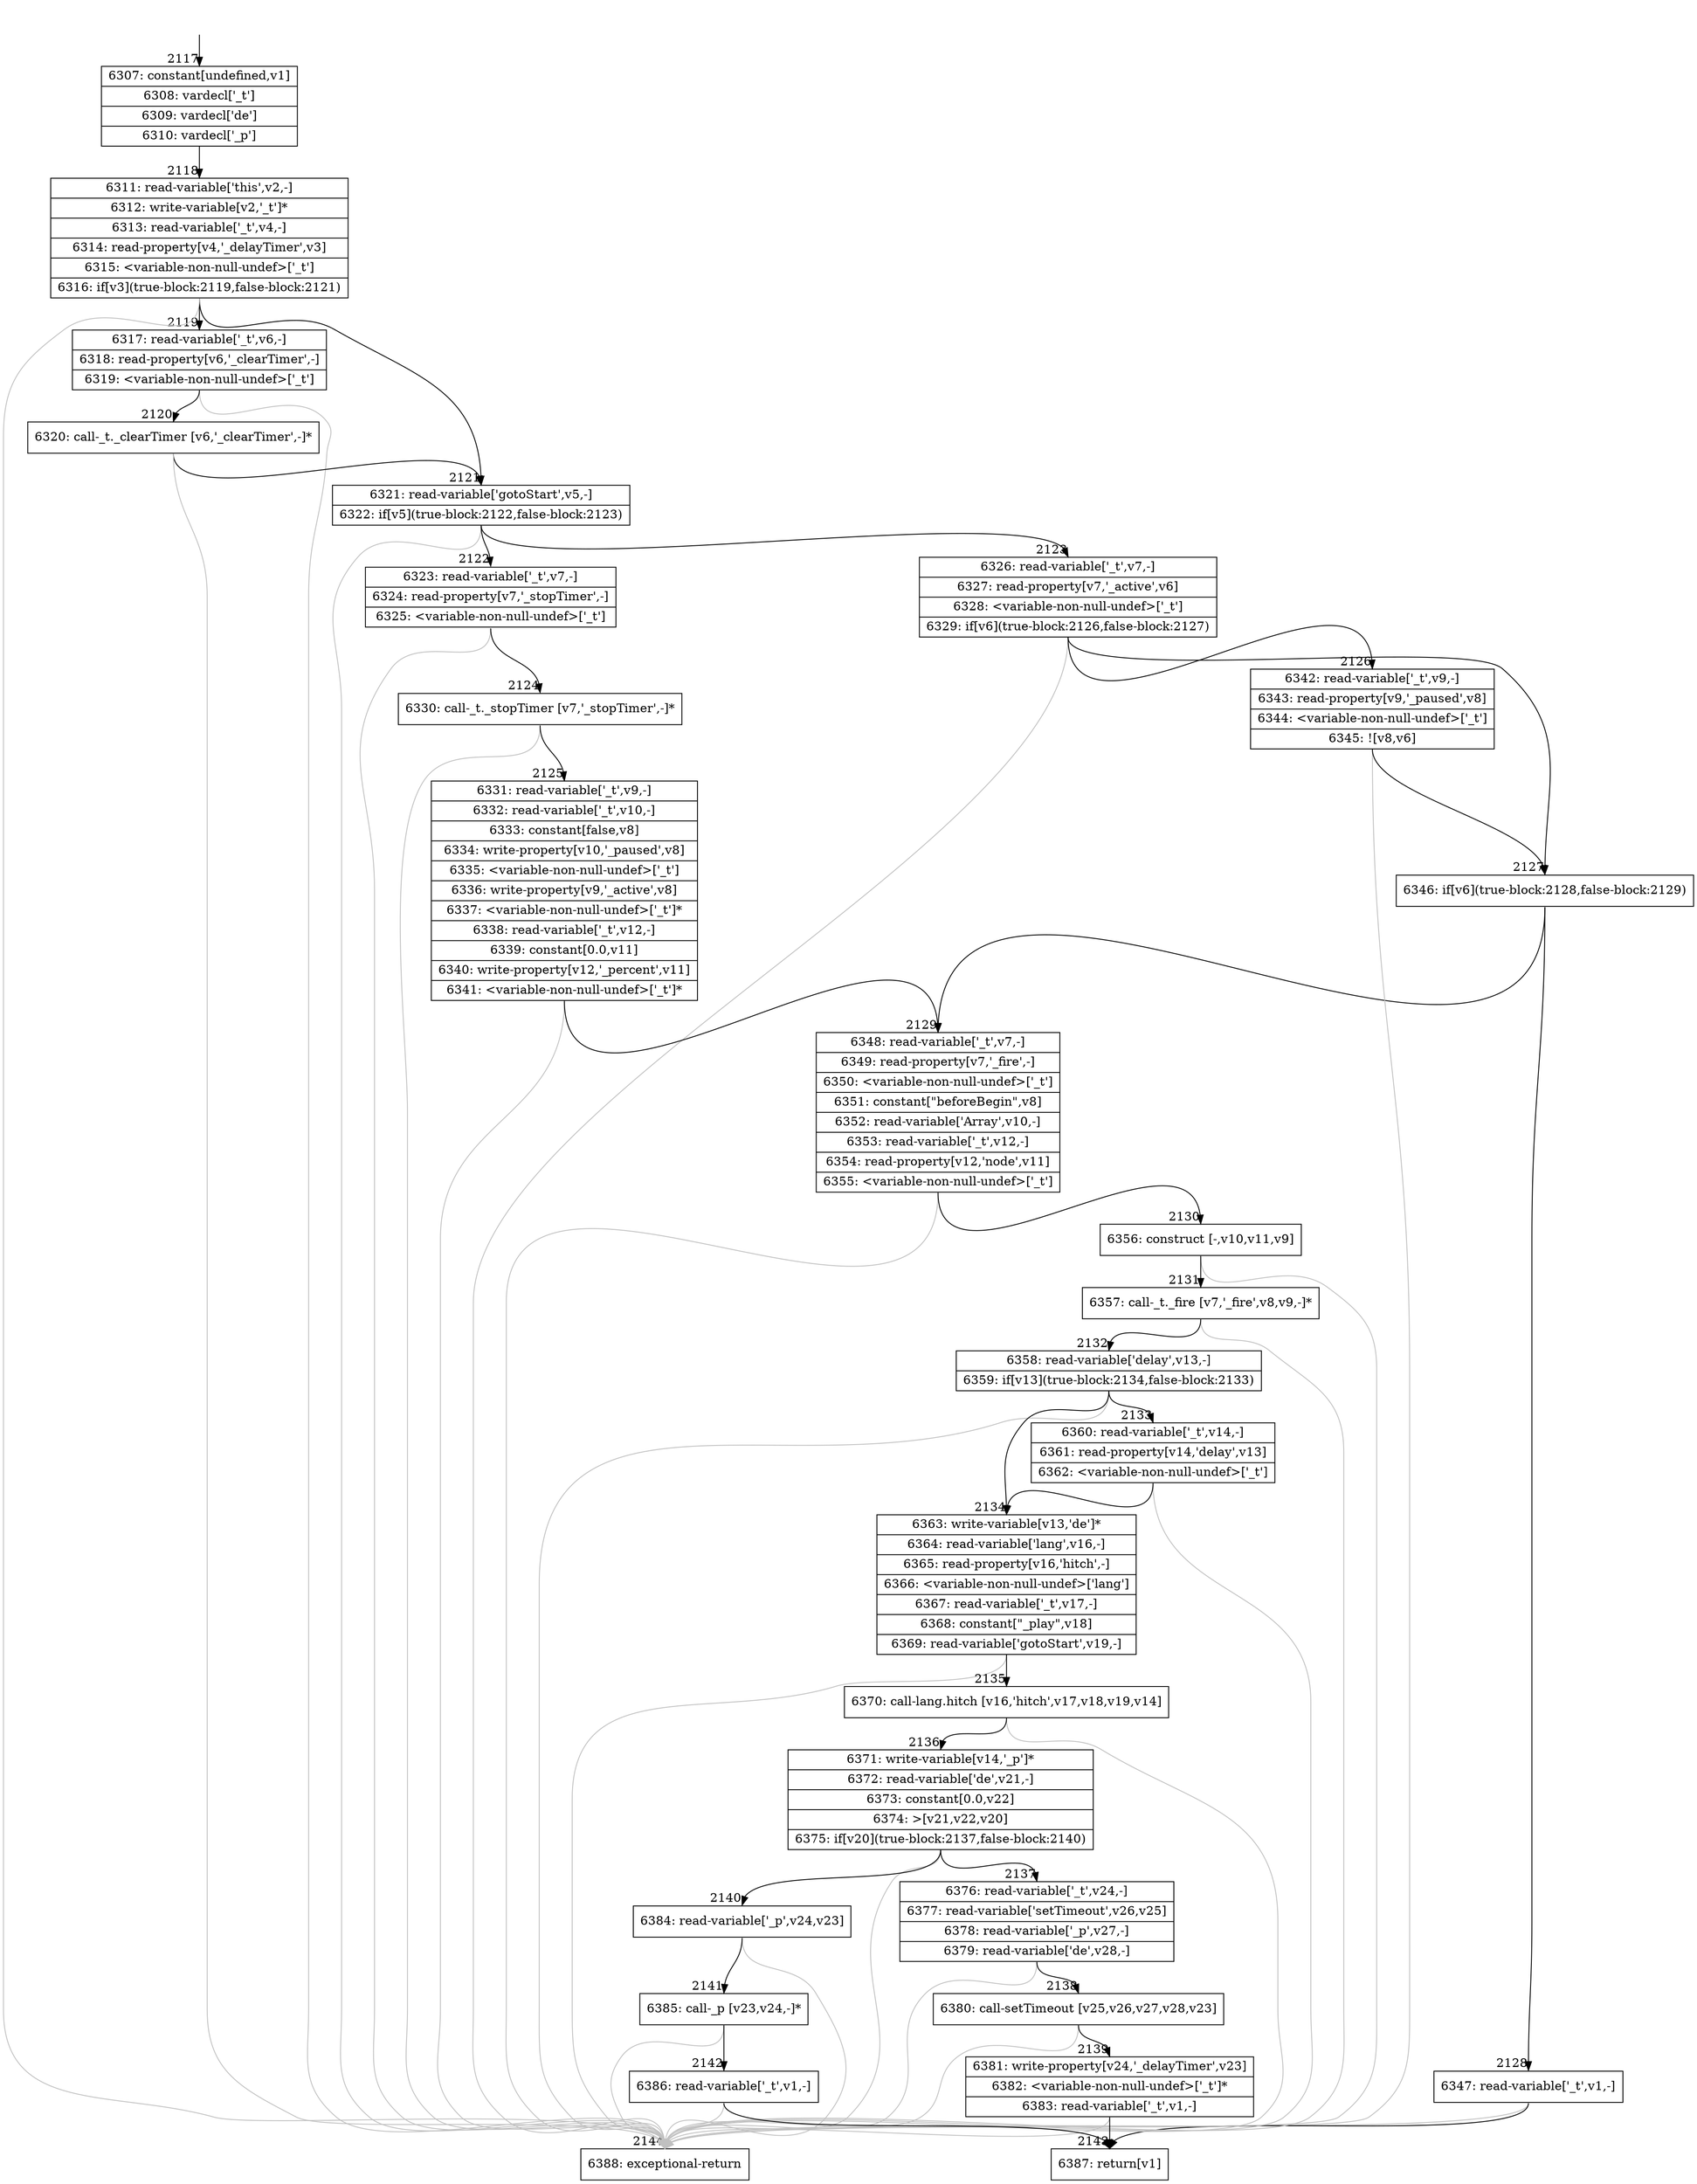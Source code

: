 digraph {
rankdir="TD"
BB_entry122[shape=none,label=""];
BB_entry122 -> BB2117 [tailport=s, headport=n, headlabel="    2117"]
BB2117 [shape=record label="{6307: constant[undefined,v1]|6308: vardecl['_t']|6309: vardecl['de']|6310: vardecl['_p']}" ] 
BB2117 -> BB2118 [tailport=s, headport=n, headlabel="      2118"]
BB2118 [shape=record label="{6311: read-variable['this',v2,-]|6312: write-variable[v2,'_t']*|6313: read-variable['_t',v4,-]|6314: read-property[v4,'_delayTimer',v3]|6315: \<variable-non-null-undef\>['_t']|6316: if[v3](true-block:2119,false-block:2121)}" ] 
BB2118 -> BB2119 [tailport=s, headport=n, headlabel="      2119"]
BB2118 -> BB2121 [tailport=s, headport=n, headlabel="      2121"]
BB2118 -> BB2144 [tailport=s, headport=n, color=gray, headlabel="      2144"]
BB2119 [shape=record label="{6317: read-variable['_t',v6,-]|6318: read-property[v6,'_clearTimer',-]|6319: \<variable-non-null-undef\>['_t']}" ] 
BB2119 -> BB2120 [tailport=s, headport=n, headlabel="      2120"]
BB2119 -> BB2144 [tailport=s, headport=n, color=gray]
BB2120 [shape=record label="{6320: call-_t._clearTimer [v6,'_clearTimer',-]*}" ] 
BB2120 -> BB2121 [tailport=s, headport=n]
BB2120 -> BB2144 [tailport=s, headport=n, color=gray]
BB2121 [shape=record label="{6321: read-variable['gotoStart',v5,-]|6322: if[v5](true-block:2122,false-block:2123)}" ] 
BB2121 -> BB2122 [tailport=s, headport=n, headlabel="      2122"]
BB2121 -> BB2123 [tailport=s, headport=n, headlabel="      2123"]
BB2121 -> BB2144 [tailport=s, headport=n, color=gray]
BB2122 [shape=record label="{6323: read-variable['_t',v7,-]|6324: read-property[v7,'_stopTimer',-]|6325: \<variable-non-null-undef\>['_t']}" ] 
BB2122 -> BB2124 [tailport=s, headport=n, headlabel="      2124"]
BB2122 -> BB2144 [tailport=s, headport=n, color=gray]
BB2123 [shape=record label="{6326: read-variable['_t',v7,-]|6327: read-property[v7,'_active',v6]|6328: \<variable-non-null-undef\>['_t']|6329: if[v6](true-block:2126,false-block:2127)}" ] 
BB2123 -> BB2127 [tailport=s, headport=n, headlabel="      2127"]
BB2123 -> BB2126 [tailport=s, headport=n, headlabel="      2126"]
BB2123 -> BB2144 [tailport=s, headport=n, color=gray]
BB2124 [shape=record label="{6330: call-_t._stopTimer [v7,'_stopTimer',-]*}" ] 
BB2124 -> BB2125 [tailport=s, headport=n, headlabel="      2125"]
BB2124 -> BB2144 [tailport=s, headport=n, color=gray]
BB2125 [shape=record label="{6331: read-variable['_t',v9,-]|6332: read-variable['_t',v10,-]|6333: constant[false,v8]|6334: write-property[v10,'_paused',v8]|6335: \<variable-non-null-undef\>['_t']|6336: write-property[v9,'_active',v8]|6337: \<variable-non-null-undef\>['_t']*|6338: read-variable['_t',v12,-]|6339: constant[0.0,v11]|6340: write-property[v12,'_percent',v11]|6341: \<variable-non-null-undef\>['_t']*}" ] 
BB2125 -> BB2129 [tailport=s, headport=n, headlabel="      2129"]
BB2125 -> BB2144 [tailport=s, headport=n, color=gray]
BB2126 [shape=record label="{6342: read-variable['_t',v9,-]|6343: read-property[v9,'_paused',v8]|6344: \<variable-non-null-undef\>['_t']|6345: ![v8,v6]}" ] 
BB2126 -> BB2127 [tailport=s, headport=n]
BB2126 -> BB2144 [tailport=s, headport=n, color=gray]
BB2127 [shape=record label="{6346: if[v6](true-block:2128,false-block:2129)}" ] 
BB2127 -> BB2128 [tailport=s, headport=n, headlabel="      2128"]
BB2127 -> BB2129 [tailport=s, headport=n]
BB2128 [shape=record label="{6347: read-variable['_t',v1,-]}" ] 
BB2128 -> BB2143 [tailport=s, headport=n, headlabel="      2143"]
BB2128 -> BB2144 [tailport=s, headport=n, color=gray]
BB2129 [shape=record label="{6348: read-variable['_t',v7,-]|6349: read-property[v7,'_fire',-]|6350: \<variable-non-null-undef\>['_t']|6351: constant[\"beforeBegin\",v8]|6352: read-variable['Array',v10,-]|6353: read-variable['_t',v12,-]|6354: read-property[v12,'node',v11]|6355: \<variable-non-null-undef\>['_t']}" ] 
BB2129 -> BB2130 [tailport=s, headport=n, headlabel="      2130"]
BB2129 -> BB2144 [tailport=s, headport=n, color=gray]
BB2130 [shape=record label="{6356: construct [-,v10,v11,v9]}" ] 
BB2130 -> BB2131 [tailport=s, headport=n, headlabel="      2131"]
BB2130 -> BB2144 [tailport=s, headport=n, color=gray]
BB2131 [shape=record label="{6357: call-_t._fire [v7,'_fire',v8,v9,-]*}" ] 
BB2131 -> BB2132 [tailport=s, headport=n, headlabel="      2132"]
BB2131 -> BB2144 [tailport=s, headport=n, color=gray]
BB2132 [shape=record label="{6358: read-variable['delay',v13,-]|6359: if[v13](true-block:2134,false-block:2133)}" ] 
BB2132 -> BB2134 [tailport=s, headport=n, headlabel="      2134"]
BB2132 -> BB2133 [tailport=s, headport=n, headlabel="      2133"]
BB2132 -> BB2144 [tailport=s, headport=n, color=gray]
BB2133 [shape=record label="{6360: read-variable['_t',v14,-]|6361: read-property[v14,'delay',v13]|6362: \<variable-non-null-undef\>['_t']}" ] 
BB2133 -> BB2134 [tailport=s, headport=n]
BB2133 -> BB2144 [tailport=s, headport=n, color=gray]
BB2134 [shape=record label="{6363: write-variable[v13,'de']*|6364: read-variable['lang',v16,-]|6365: read-property[v16,'hitch',-]|6366: \<variable-non-null-undef\>['lang']|6367: read-variable['_t',v17,-]|6368: constant[\"_play\",v18]|6369: read-variable['gotoStart',v19,-]}" ] 
BB2134 -> BB2135 [tailport=s, headport=n, headlabel="      2135"]
BB2134 -> BB2144 [tailport=s, headport=n, color=gray]
BB2135 [shape=record label="{6370: call-lang.hitch [v16,'hitch',v17,v18,v19,v14]}" ] 
BB2135 -> BB2136 [tailport=s, headport=n, headlabel="      2136"]
BB2135 -> BB2144 [tailport=s, headport=n, color=gray]
BB2136 [shape=record label="{6371: write-variable[v14,'_p']*|6372: read-variable['de',v21,-]|6373: constant[0.0,v22]|6374: \>[v21,v22,v20]|6375: if[v20](true-block:2137,false-block:2140)}" ] 
BB2136 -> BB2137 [tailport=s, headport=n, headlabel="      2137"]
BB2136 -> BB2140 [tailport=s, headport=n, headlabel="      2140"]
BB2136 -> BB2144 [tailport=s, headport=n, color=gray]
BB2137 [shape=record label="{6376: read-variable['_t',v24,-]|6377: read-variable['setTimeout',v26,v25]|6378: read-variable['_p',v27,-]|6379: read-variable['de',v28,-]}" ] 
BB2137 -> BB2138 [tailport=s, headport=n, headlabel="      2138"]
BB2137 -> BB2144 [tailport=s, headport=n, color=gray]
BB2138 [shape=record label="{6380: call-setTimeout [v25,v26,v27,v28,v23]}" ] 
BB2138 -> BB2139 [tailport=s, headport=n, headlabel="      2139"]
BB2138 -> BB2144 [tailport=s, headport=n, color=gray]
BB2139 [shape=record label="{6381: write-property[v24,'_delayTimer',v23]|6382: \<variable-non-null-undef\>['_t']*|6383: read-variable['_t',v1,-]}" ] 
BB2139 -> BB2143 [tailport=s, headport=n]
BB2139 -> BB2144 [tailport=s, headport=n, color=gray]
BB2140 [shape=record label="{6384: read-variable['_p',v24,v23]}" ] 
BB2140 -> BB2141 [tailport=s, headport=n, headlabel="      2141"]
BB2140 -> BB2144 [tailport=s, headport=n, color=gray]
BB2141 [shape=record label="{6385: call-_p [v23,v24,-]*}" ] 
BB2141 -> BB2142 [tailport=s, headport=n, headlabel="      2142"]
BB2141 -> BB2144 [tailport=s, headport=n, color=gray]
BB2142 [shape=record label="{6386: read-variable['_t',v1,-]}" ] 
BB2142 -> BB2143 [tailport=s, headport=n]
BB2142 -> BB2144 [tailport=s, headport=n, color=gray]
BB2143 [shape=record label="{6387: return[v1]}" ] 
BB2144 [shape=record label="{6388: exceptional-return}" ] 
//#$~ 2226
}
